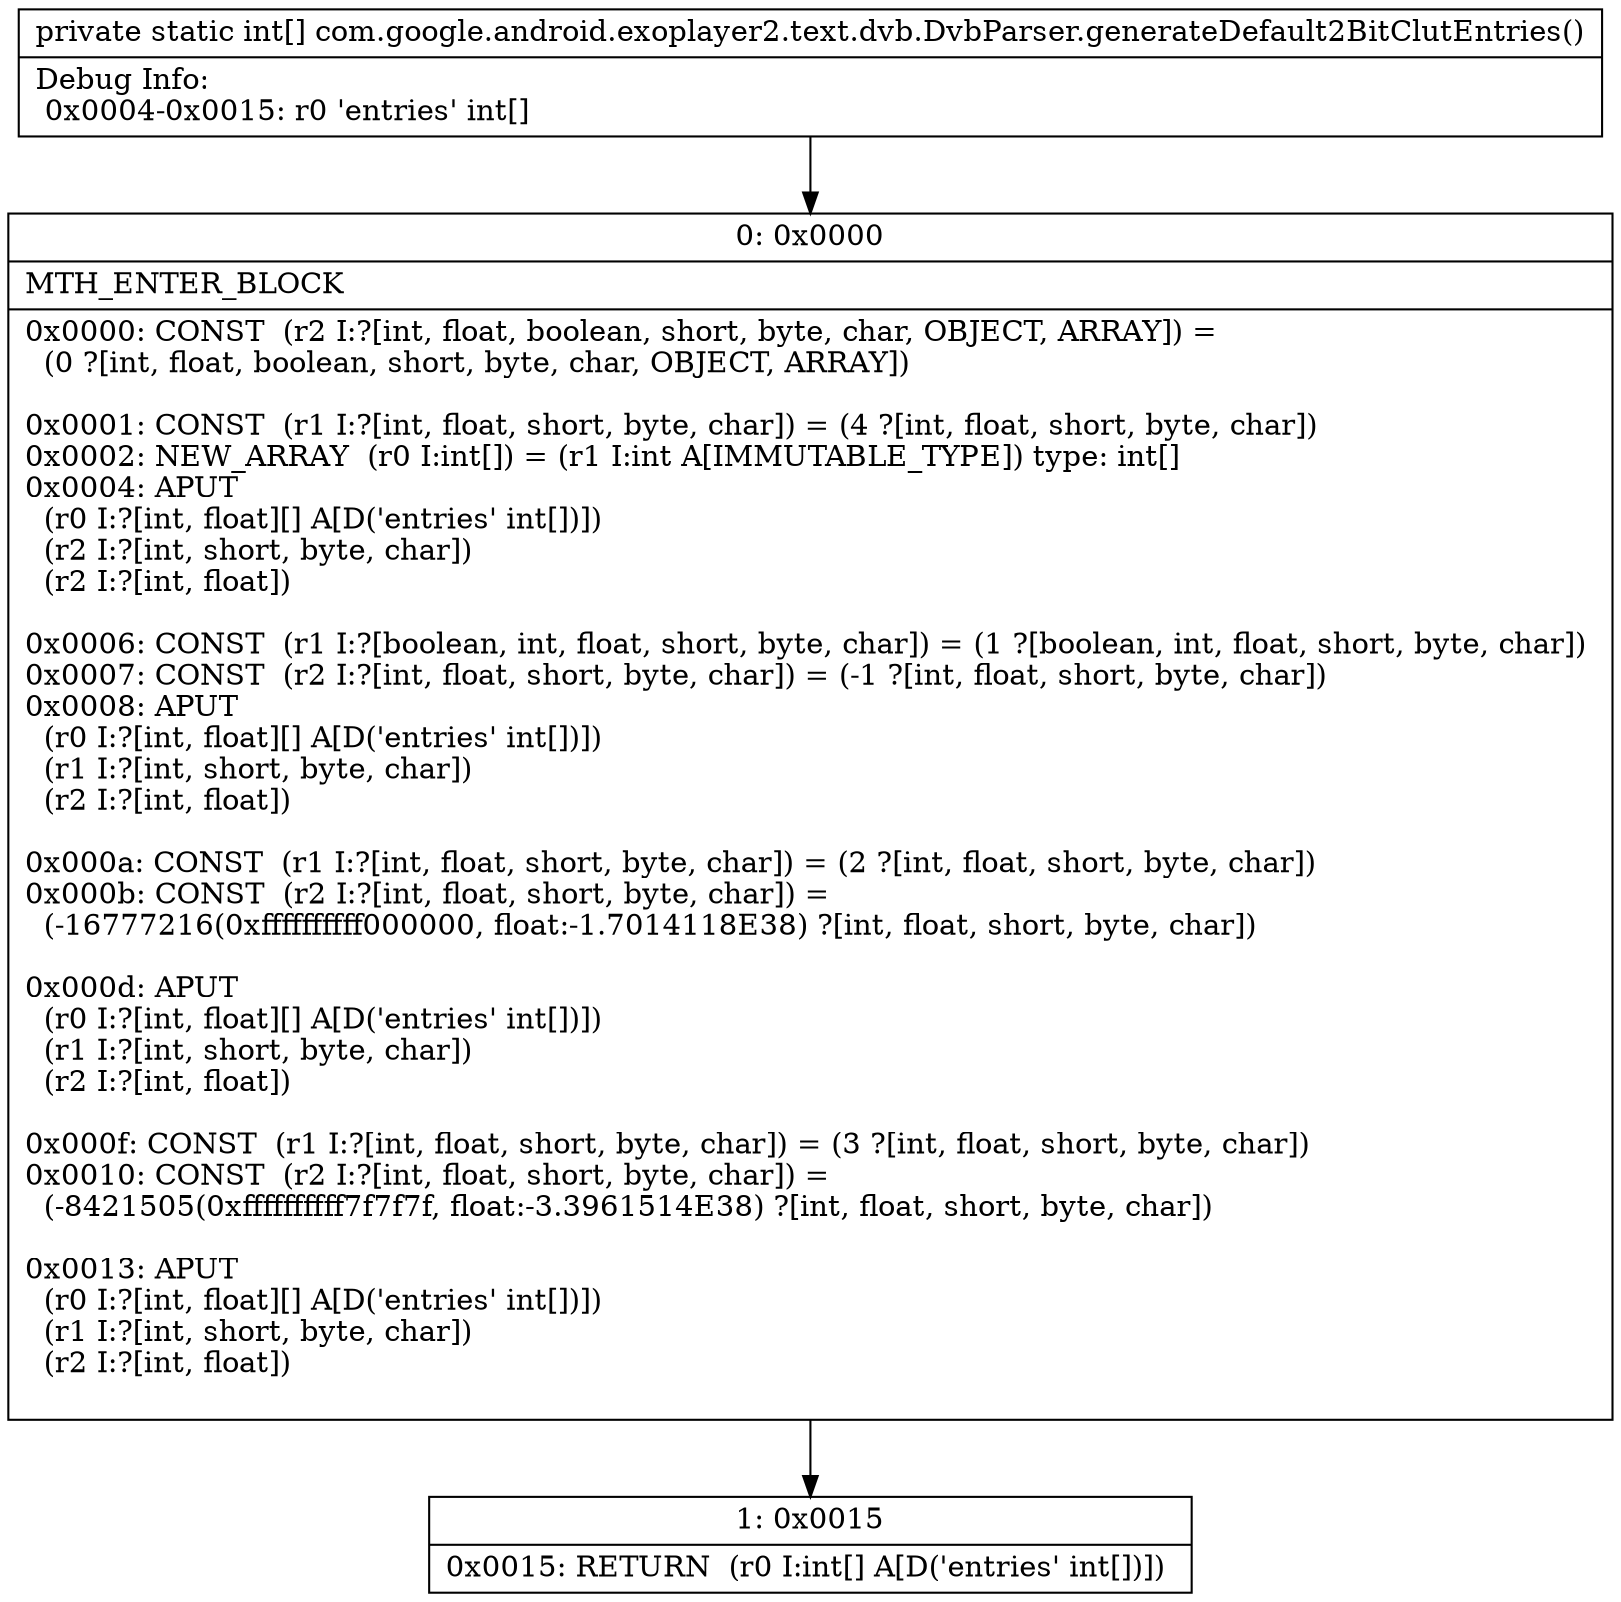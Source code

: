digraph "CFG forcom.google.android.exoplayer2.text.dvb.DvbParser.generateDefault2BitClutEntries()[I" {
Node_0 [shape=record,label="{0\:\ 0x0000|MTH_ENTER_BLOCK\l|0x0000: CONST  (r2 I:?[int, float, boolean, short, byte, char, OBJECT, ARRAY]) = \l  (0 ?[int, float, boolean, short, byte, char, OBJECT, ARRAY])\l \l0x0001: CONST  (r1 I:?[int, float, short, byte, char]) = (4 ?[int, float, short, byte, char]) \l0x0002: NEW_ARRAY  (r0 I:int[]) = (r1 I:int A[IMMUTABLE_TYPE]) type: int[] \l0x0004: APUT  \l  (r0 I:?[int, float][] A[D('entries' int[])])\l  (r2 I:?[int, short, byte, char])\l  (r2 I:?[int, float])\l \l0x0006: CONST  (r1 I:?[boolean, int, float, short, byte, char]) = (1 ?[boolean, int, float, short, byte, char]) \l0x0007: CONST  (r2 I:?[int, float, short, byte, char]) = (\-1 ?[int, float, short, byte, char]) \l0x0008: APUT  \l  (r0 I:?[int, float][] A[D('entries' int[])])\l  (r1 I:?[int, short, byte, char])\l  (r2 I:?[int, float])\l \l0x000a: CONST  (r1 I:?[int, float, short, byte, char]) = (2 ?[int, float, short, byte, char]) \l0x000b: CONST  (r2 I:?[int, float, short, byte, char]) = \l  (\-16777216(0xffffffffff000000, float:\-1.7014118E38) ?[int, float, short, byte, char])\l \l0x000d: APUT  \l  (r0 I:?[int, float][] A[D('entries' int[])])\l  (r1 I:?[int, short, byte, char])\l  (r2 I:?[int, float])\l \l0x000f: CONST  (r1 I:?[int, float, short, byte, char]) = (3 ?[int, float, short, byte, char]) \l0x0010: CONST  (r2 I:?[int, float, short, byte, char]) = \l  (\-8421505(0xffffffffff7f7f7f, float:\-3.3961514E38) ?[int, float, short, byte, char])\l \l0x0013: APUT  \l  (r0 I:?[int, float][] A[D('entries' int[])])\l  (r1 I:?[int, short, byte, char])\l  (r2 I:?[int, float])\l \l}"];
Node_1 [shape=record,label="{1\:\ 0x0015|0x0015: RETURN  (r0 I:int[] A[D('entries' int[])]) \l}"];
MethodNode[shape=record,label="{private static int[] com.google.android.exoplayer2.text.dvb.DvbParser.generateDefault2BitClutEntries()  | Debug Info:\l  0x0004\-0x0015: r0 'entries' int[]\l}"];
MethodNode -> Node_0;
Node_0 -> Node_1;
}

